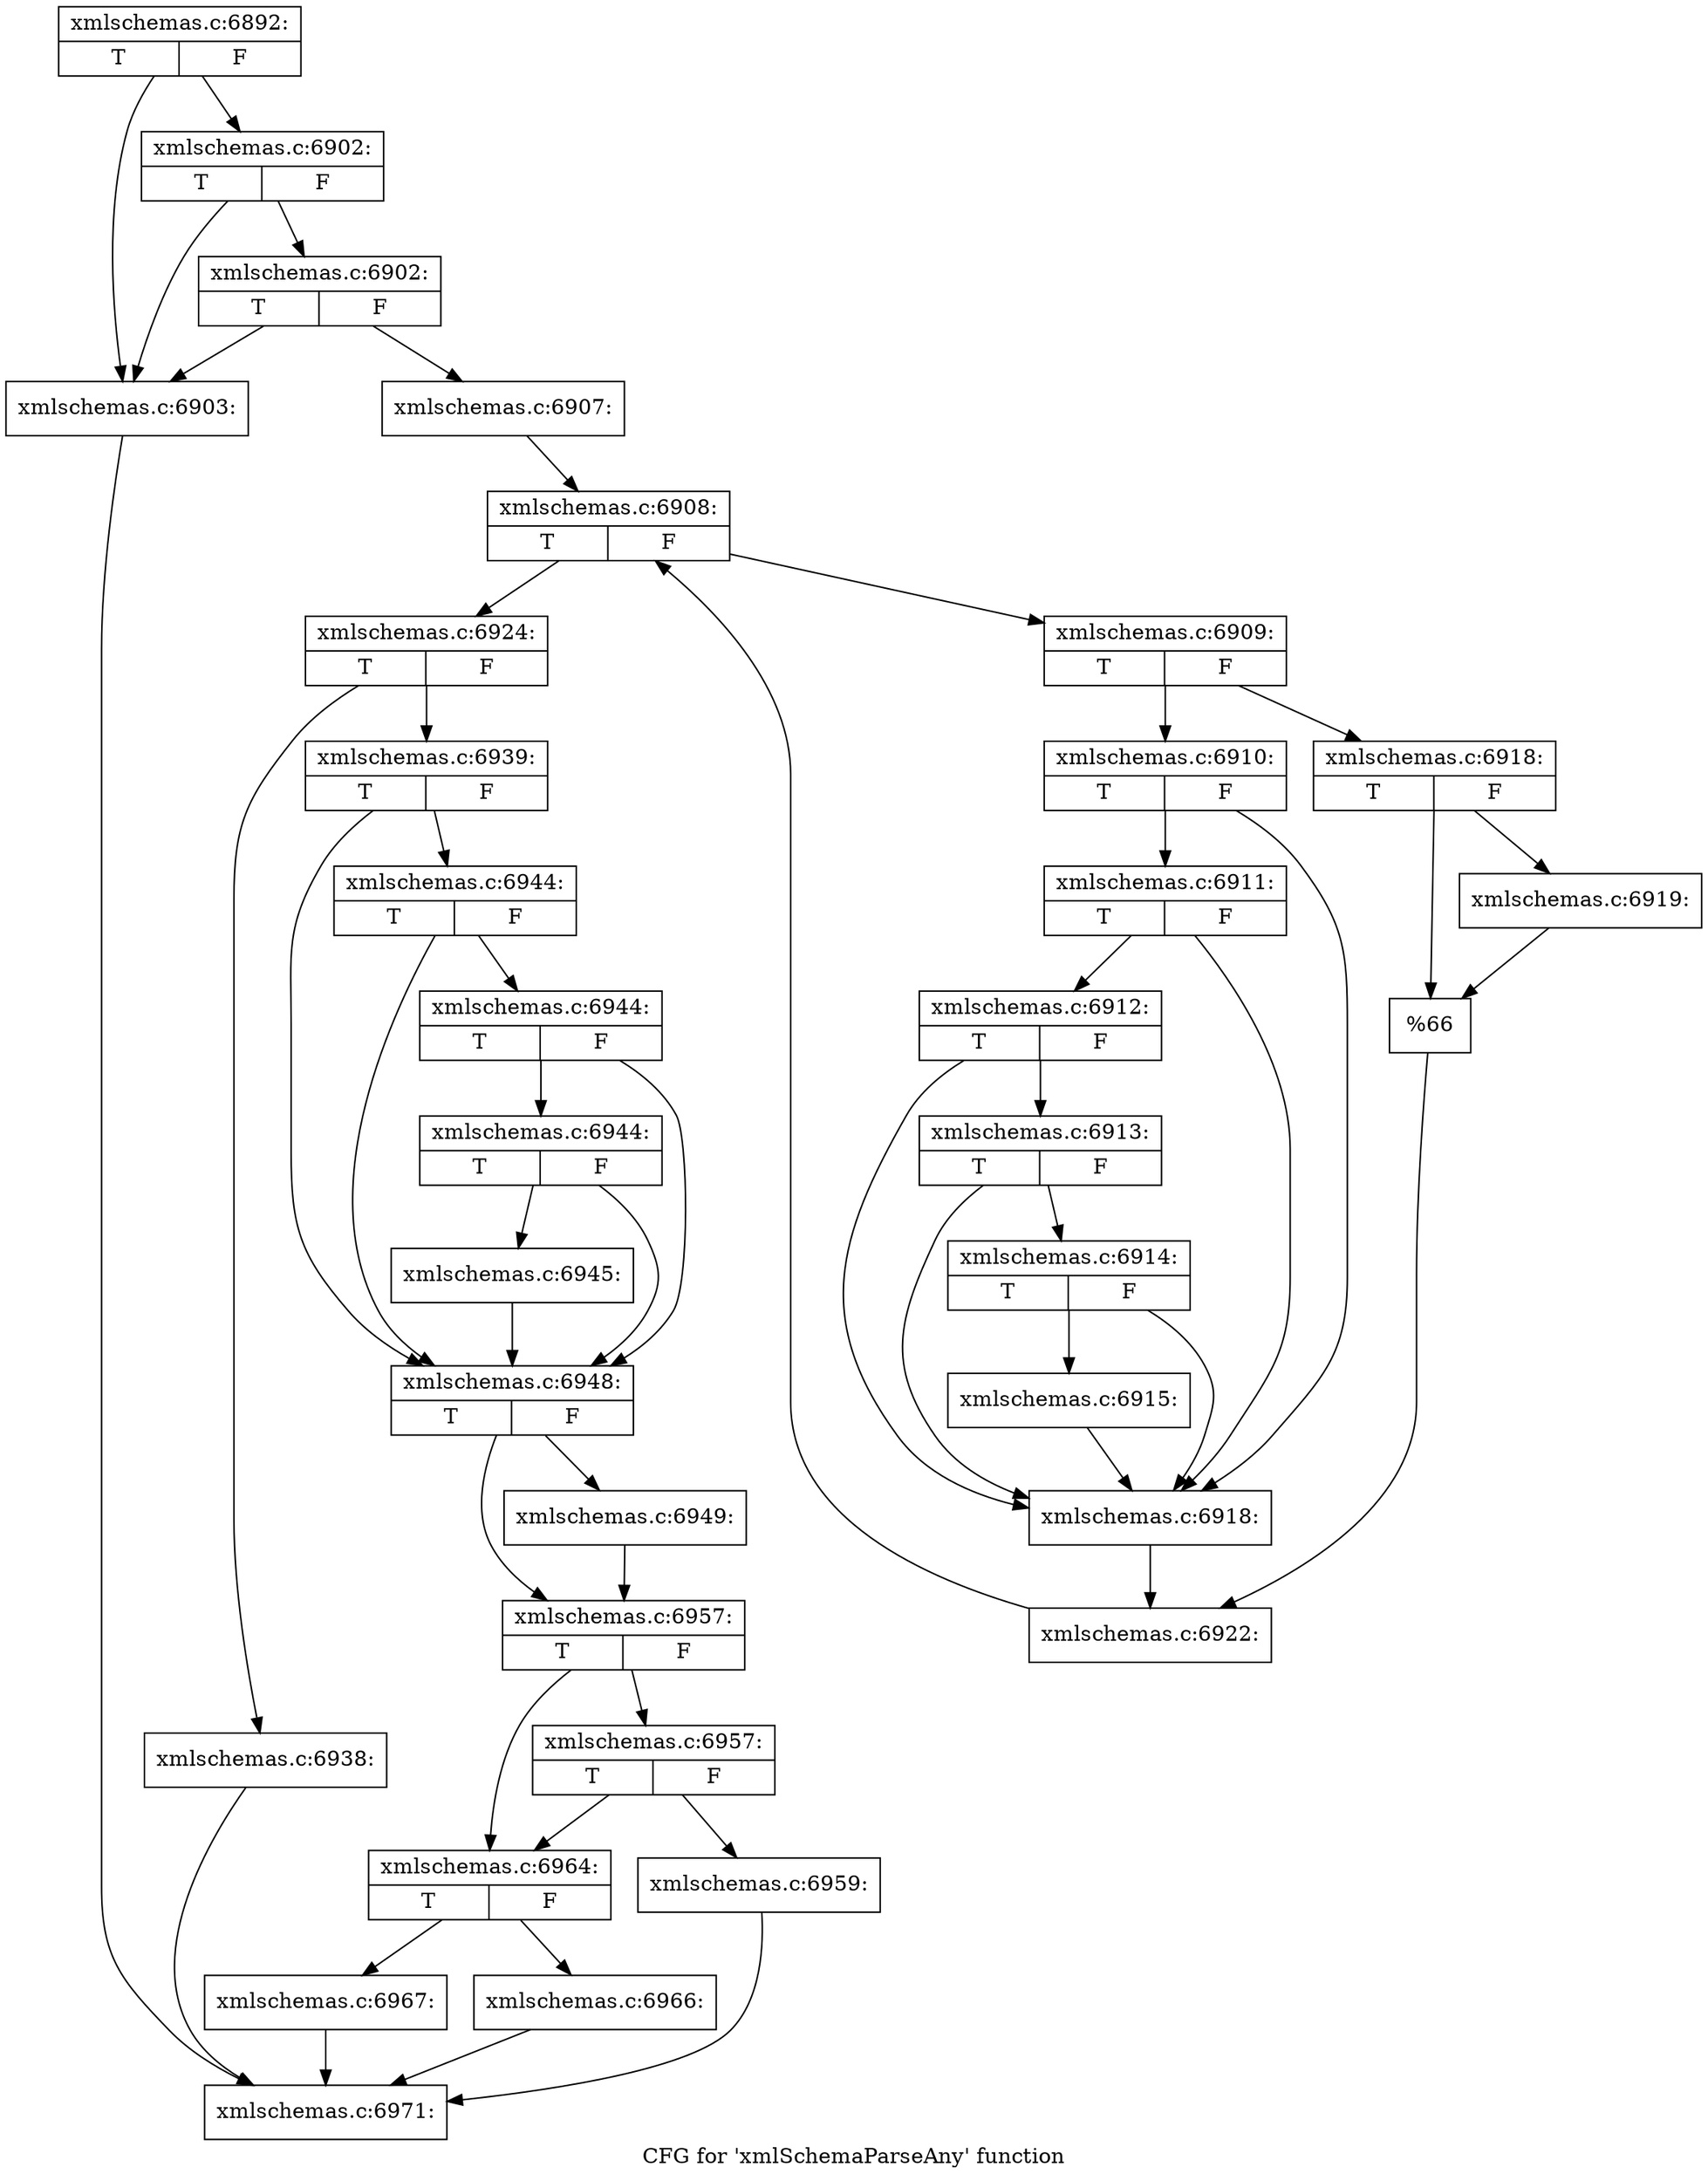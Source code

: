 digraph "CFG for 'xmlSchemaParseAny' function" {
	label="CFG for 'xmlSchemaParseAny' function";

	Node0x4eac910 [shape=record,label="{xmlschemas.c:6892:|{<s0>T|<s1>F}}"];
	Node0x4eac910 -> Node0x4eb2180;
	Node0x4eac910 -> Node0x4eb22a0;
	Node0x4eb22a0 [shape=record,label="{xmlschemas.c:6902:|{<s0>T|<s1>F}}"];
	Node0x4eb22a0 -> Node0x4eb2180;
	Node0x4eb22a0 -> Node0x4eb2220;
	Node0x4eb2220 [shape=record,label="{xmlschemas.c:6902:|{<s0>T|<s1>F}}"];
	Node0x4eb2220 -> Node0x4eb2180;
	Node0x4eb2220 -> Node0x4eb21d0;
	Node0x4eb2180 [shape=record,label="{xmlschemas.c:6903:}"];
	Node0x4eb2180 -> Node0x4eb0290;
	Node0x4eb21d0 [shape=record,label="{xmlschemas.c:6907:}"];
	Node0x4eb21d0 -> Node0x4eb2d90;
	Node0x4eb2d90 [shape=record,label="{xmlschemas.c:6908:|{<s0>T|<s1>F}}"];
	Node0x4eb2d90 -> Node0x4eb3180;
	Node0x4eb2d90 -> Node0x4eb2fb0;
	Node0x4eb3180 [shape=record,label="{xmlschemas.c:6909:|{<s0>T|<s1>F}}"];
	Node0x4eb3180 -> Node0x4eb3340;
	Node0x4eb3180 -> Node0x4eb33e0;
	Node0x4eb3340 [shape=record,label="{xmlschemas.c:6910:|{<s0>T|<s1>F}}"];
	Node0x4eb3340 -> Node0x4eb3840;
	Node0x4eb3340 -> Node0x4eb3a10;
	Node0x4eb3a10 [shape=record,label="{xmlschemas.c:6911:|{<s0>T|<s1>F}}"];
	Node0x4eb3a10 -> Node0x4eb3840;
	Node0x4eb3a10 -> Node0x4eb3990;
	Node0x4eb3990 [shape=record,label="{xmlschemas.c:6912:|{<s0>T|<s1>F}}"];
	Node0x4eb3990 -> Node0x4eb3840;
	Node0x4eb3990 -> Node0x4eb3910;
	Node0x4eb3910 [shape=record,label="{xmlschemas.c:6913:|{<s0>T|<s1>F}}"];
	Node0x4eb3910 -> Node0x4eb3840;
	Node0x4eb3910 -> Node0x4eb3890;
	Node0x4eb3890 [shape=record,label="{xmlschemas.c:6914:|{<s0>T|<s1>F}}"];
	Node0x4eb3890 -> Node0x4eb3840;
	Node0x4eb3890 -> Node0x4eb37f0;
	Node0x4eb37f0 [shape=record,label="{xmlschemas.c:6915:}"];
	Node0x4eb37f0 -> Node0x4eb3840;
	Node0x4eb3840 [shape=record,label="{xmlschemas.c:6918:}"];
	Node0x4eb3840 -> Node0x4eb3390;
	Node0x4eb33e0 [shape=record,label="{xmlschemas.c:6918:|{<s0>T|<s1>F}}"];
	Node0x4eb33e0 -> Node0x4eb5540;
	Node0x4eb33e0 -> Node0x4eb5590;
	Node0x4eb5540 [shape=record,label="{xmlschemas.c:6919:}"];
	Node0x4eb5540 -> Node0x4eb5590;
	Node0x4eb5590 [shape=record,label="{%66}"];
	Node0x4eb5590 -> Node0x4eb3390;
	Node0x4eb3390 [shape=record,label="{xmlschemas.c:6922:}"];
	Node0x4eb3390 -> Node0x4eb2d90;
	Node0x4eb2fb0 [shape=record,label="{xmlschemas.c:6924:|{<s0>T|<s1>F}}"];
	Node0x4eb2fb0 -> Node0x45e9fc0;
	Node0x4eb2fb0 -> Node0x4eb7a90;
	Node0x45e9fc0 [shape=record,label="{xmlschemas.c:6938:}"];
	Node0x45e9fc0 -> Node0x4eb0290;
	Node0x4eb7a90 [shape=record,label="{xmlschemas.c:6939:|{<s0>T|<s1>F}}"];
	Node0x4eb7a90 -> Node0x4eb8bd0;
	Node0x4eb7a90 -> Node0x4eb8720;
	Node0x4eb8bd0 [shape=record,label="{xmlschemas.c:6944:|{<s0>T|<s1>F}}"];
	Node0x4eb8bd0 -> Node0x4eb8b80;
	Node0x4eb8bd0 -> Node0x4eb8720;
	Node0x4eb8b80 [shape=record,label="{xmlschemas.c:6944:|{<s0>T|<s1>F}}"];
	Node0x4eb8b80 -> Node0x4eb8b30;
	Node0x4eb8b80 -> Node0x4eb8720;
	Node0x4eb8b30 [shape=record,label="{xmlschemas.c:6944:|{<s0>T|<s1>F}}"];
	Node0x4eb8b30 -> Node0x4eb8770;
	Node0x4eb8b30 -> Node0x4eb8720;
	Node0x4eb8770 [shape=record,label="{xmlschemas.c:6945:}"];
	Node0x4eb8770 -> Node0x4eb8720;
	Node0x4eb8720 [shape=record,label="{xmlschemas.c:6948:|{<s0>T|<s1>F}}"];
	Node0x4eb8720 -> Node0x4eb9d10;
	Node0x4eb8720 -> Node0x4eb9d60;
	Node0x4eb9d10 [shape=record,label="{xmlschemas.c:6949:}"];
	Node0x4eb9d10 -> Node0x4eb9d60;
	Node0x4eb9d60 [shape=record,label="{xmlschemas.c:6957:|{<s0>T|<s1>F}}"];
	Node0x4eb9d60 -> Node0x4eba590;
	Node0x4eb9d60 -> Node0x4eba540;
	Node0x4eba590 [shape=record,label="{xmlschemas.c:6957:|{<s0>T|<s1>F}}"];
	Node0x4eba590 -> Node0x4eba4f0;
	Node0x4eba590 -> Node0x4eba540;
	Node0x4eba4f0 [shape=record,label="{xmlschemas.c:6959:}"];
	Node0x4eba4f0 -> Node0x4eb0290;
	Node0x4eba540 [shape=record,label="{xmlschemas.c:6964:|{<s0>T|<s1>F}}"];
	Node0x4eba540 -> Node0x4ebb0c0;
	Node0x4eba540 -> Node0x4ebb110;
	Node0x4ebb0c0 [shape=record,label="{xmlschemas.c:6966:}"];
	Node0x4ebb0c0 -> Node0x4eb0290;
	Node0x4ebb110 [shape=record,label="{xmlschemas.c:6967:}"];
	Node0x4ebb110 -> Node0x4eb0290;
	Node0x4eb0290 [shape=record,label="{xmlschemas.c:6971:}"];
}
